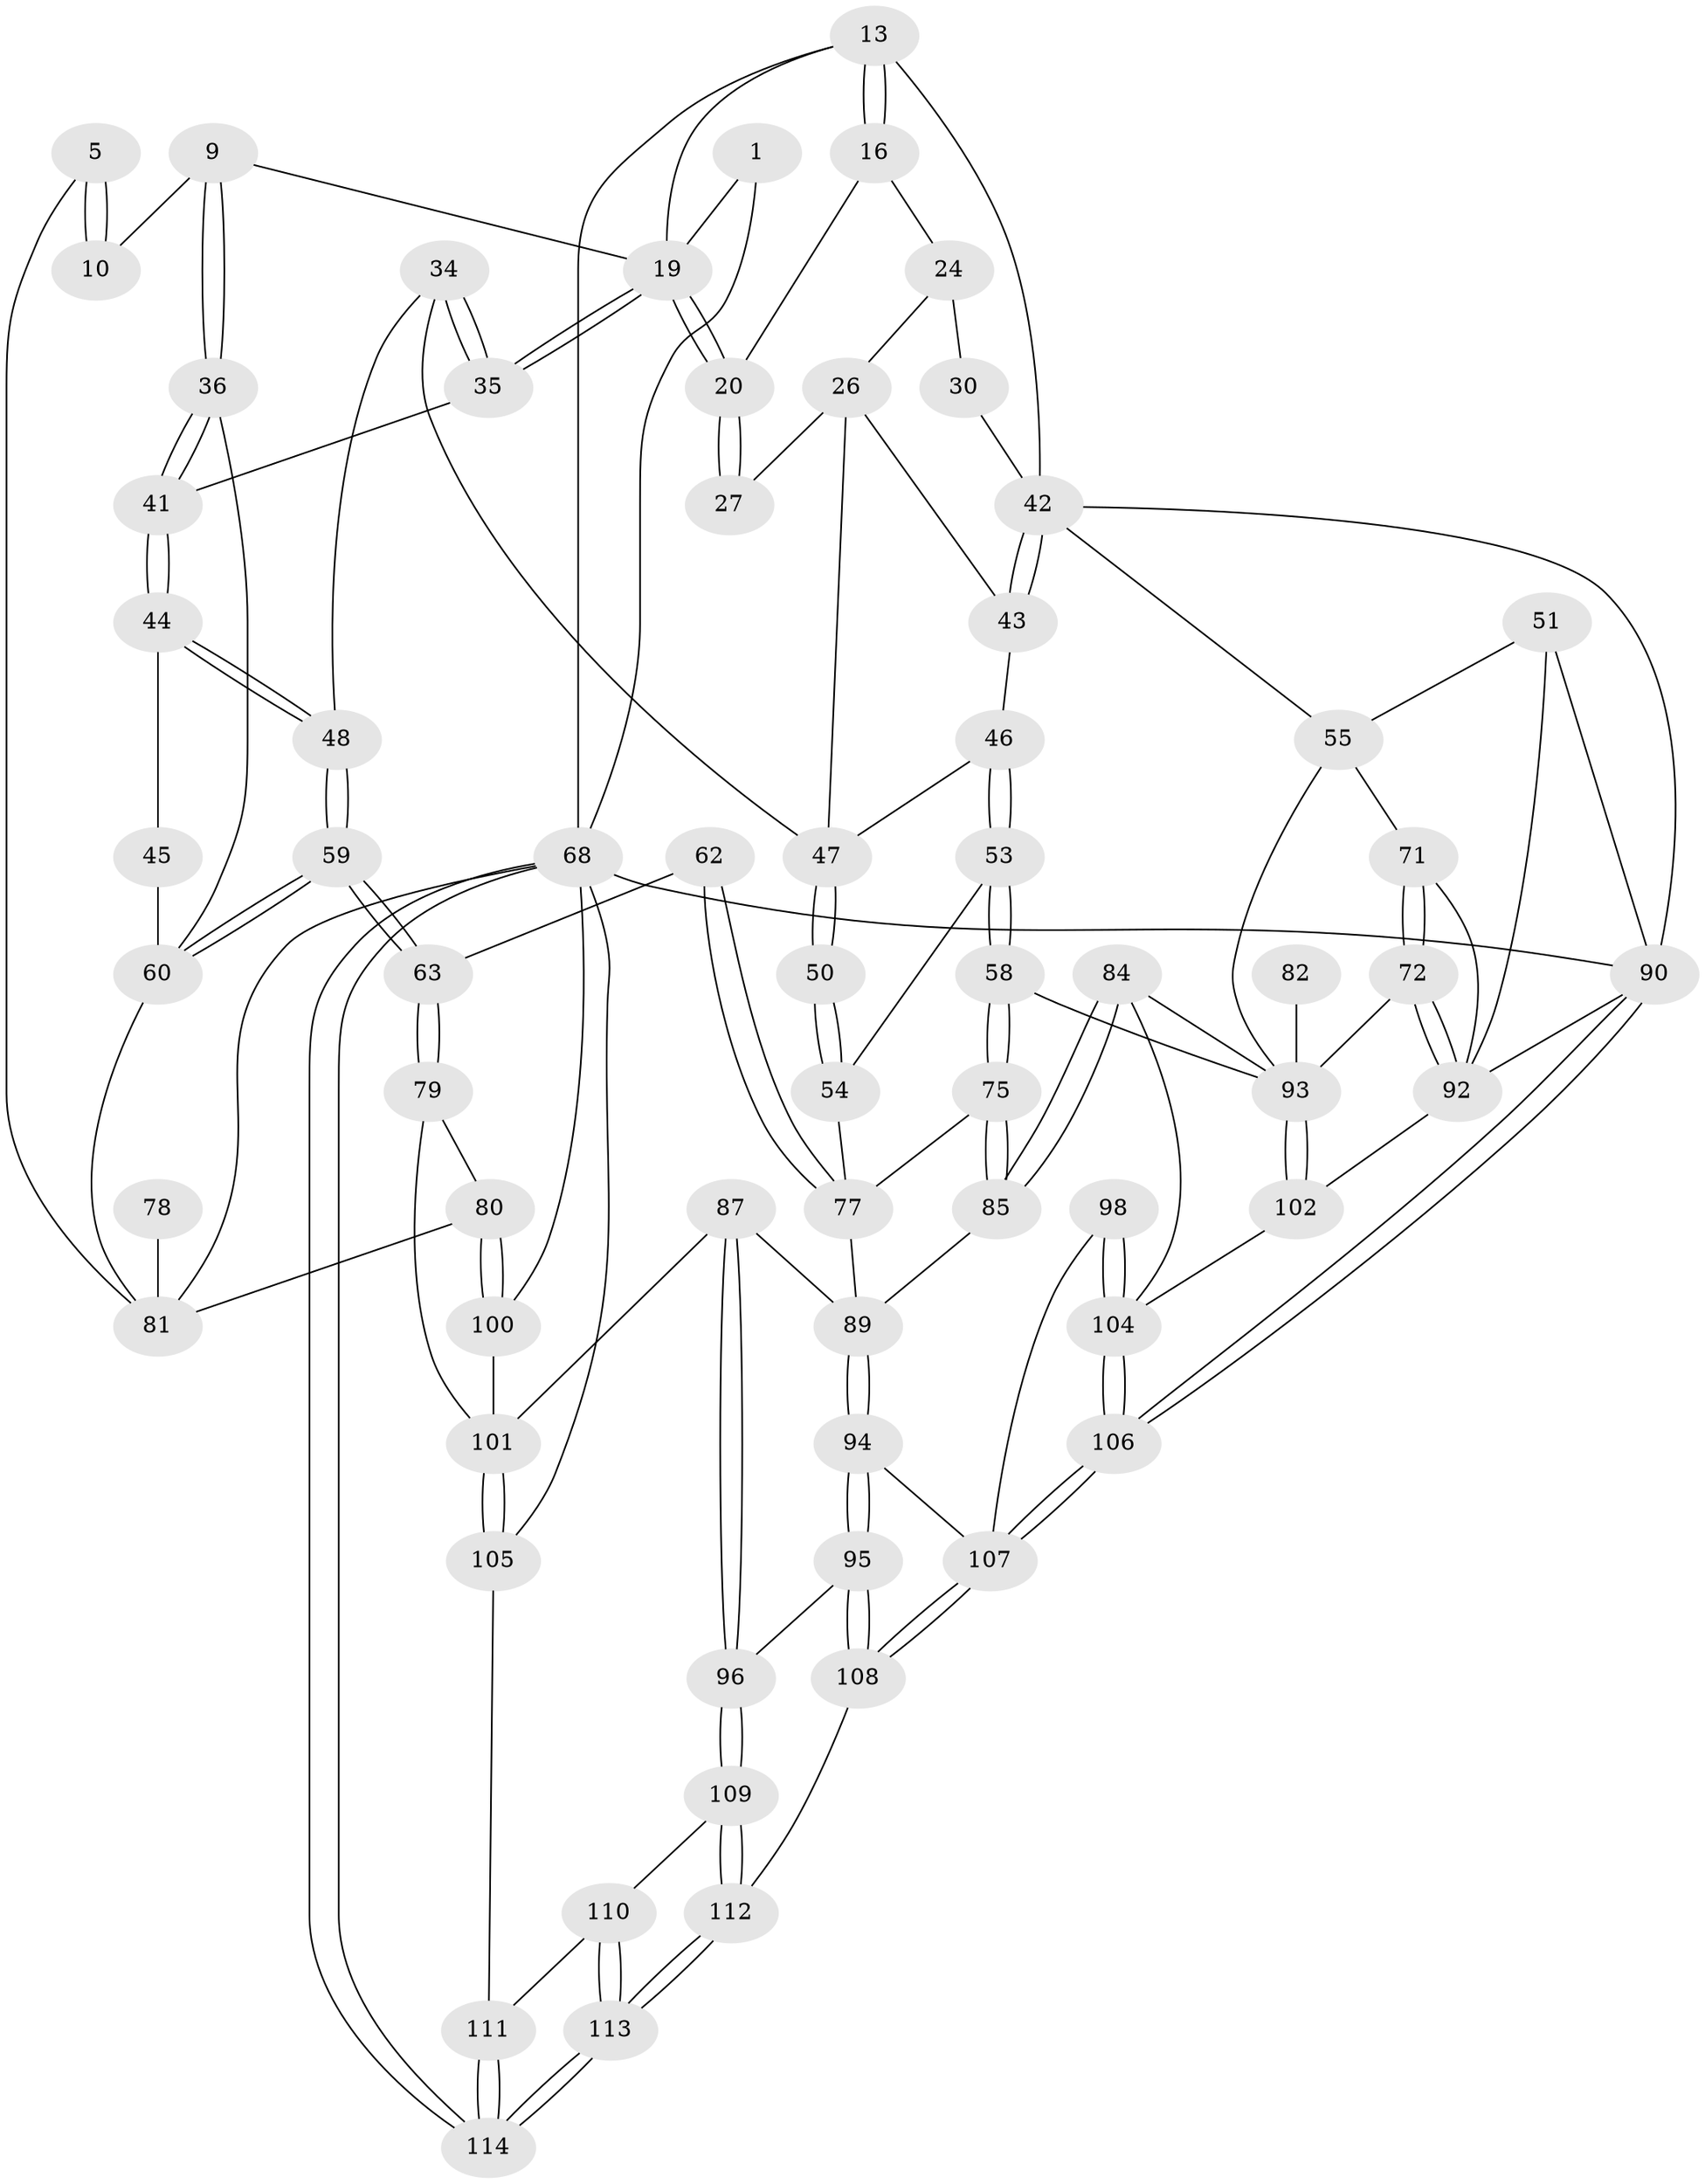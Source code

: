 // original degree distribution, {3: 0.017543859649122806, 4: 0.2543859649122807, 5: 0.49122807017543857, 6: 0.23684210526315788}
// Generated by graph-tools (version 1.1) at 2025/04/03/04/25 22:04:34]
// undirected, 68 vertices, 153 edges
graph export_dot {
graph [start="1"]
  node [color=gray90,style=filled];
  1 [pos="+0.2997698659795632+0.009299705654575715"];
  5 [pos="+0+0"];
  9 [pos="+0.15288968402663886+0.18625641873510157"];
  10 [pos="+0.11193903952124196+0.147660202281801",super="+6"];
  13 [pos="+0.7082453456284761+0",super="+12"];
  16 [pos="+0.6931095364431505+0.036441934232274376"];
  19 [pos="+0.3735992771828676+0.22247087147800074",super="+8+11"];
  20 [pos="+0.39823970608658826+0.2134611507864744",super="+18+17"];
  24 [pos="+0.731847790431006+0.27202560451842167",super="+23"];
  26 [pos="+0.571913473478038+0.21320113419720851",super="+25"];
  27 [pos="+0.5703909297156092+0.20834885732776862"];
  30 [pos="+0.8308204318877781+0.27460921130517585",super="+22"];
  34 [pos="+0.4117895301879552+0.3911302736566887"];
  35 [pos="+0.37566391354915435+0.26593829242532935"];
  36 [pos="+0.15128429523539466+0.23262222874717256"];
  41 [pos="+0.2340347285820719+0.3421677378725064"];
  42 [pos="+0.7974085026517415+0.4586774558575489",super="+31+29+21"];
  43 [pos="+0.6821966047855033+0.39647814652932667"];
  44 [pos="+0.23502073382013147+0.38821583198707316"];
  45 [pos="+0.18474445195201072+0.4316828778709322"];
  46 [pos="+0.6784263630272797+0.3978178260094334"];
  47 [pos="+0.6506356963372035+0.3934479594797801",super="+33"];
  48 [pos="+0.37387246694316373+0.4144692677547663"];
  50 [pos="+0.47428589883472916+0.45628702373294167"];
  51 [pos="+1+0.48071513935187016"];
  53 [pos="+0.5975201310973827+0.5392152997577245"];
  54 [pos="+0.4949238922230962+0.5140049582665983"];
  55 [pos="+0.7941946478542259+0.499562153582465",super="+52"];
  58 [pos="+0.634039637700754+0.5899633566700825"];
  59 [pos="+0.27553866874915683+0.5645034443925657"];
  60 [pos="+0.1576068641377567+0.5246909005742818",super="+49"];
  62 [pos="+0.3256888730764131+0.6025969873483394"];
  63 [pos="+0.2972619599424102+0.5977396716916925"];
  68 [pos="+0+1",super="+3+67"];
  71 [pos="+0.8826273850224082+0.574886758788554"];
  72 [pos="+0.9117560929118085+0.7151302104740663"];
  75 [pos="+0.59417094588346+0.6792099387865569"];
  77 [pos="+0.45213940423119214+0.7172631484015545",super="+76+61"];
  78 [pos="+0.10251874876285802+0.5820817686165555"];
  79 [pos="+0.2847762971365587+0.6479124031760034"];
  80 [pos="+0.16466234026022344+0.7433047646667919"];
  81 [pos="+0.09760432282453306+0.673486271292755",super="+65+69"];
  82 [pos="+0.713551332242174+0.7329709275270256"];
  84 [pos="+0.6151637209752141+0.748244360373812"];
  85 [pos="+0.5896475008053073+0.720794393615025"];
  87 [pos="+0.3570411899998737+0.8398098896892959"];
  89 [pos="+0.49327849956128256+0.7304329129941041",super="+86"];
  90 [pos="+1+1",super="+15+28"];
  92 [pos="+1+0.8406997052923002",super="+91+70"];
  93 [pos="+0.7646782857958165+0.8099186042544462",super="+73+83+74"];
  94 [pos="+0.5308736000846983+0.8893050321978191"];
  95 [pos="+0.47920533407639126+0.9064545968836025"];
  96 [pos="+0.36871471141188394+0.8596870949930445"];
  98 [pos="+0.5774762651076225+0.8777920336806914"];
  100 [pos="+0.17052745533568653+0.7757498468832937"];
  101 [pos="+0.212731440902657+0.8456808260248498",super="+88"];
  102 [pos="+0.7648687705078366+0.8763816677915924"];
  104 [pos="+0.651882208179689+0.9429968847180222",super="+103+97"];
  105 [pos="+0.1888554256293802+0.880833814607991"];
  106 [pos="+0.6864018870757502+1"];
  107 [pos="+0.6148232654158846+1",super="+99"];
  108 [pos="+0.5184558738877639+1"];
  109 [pos="+0.36343070181728393+0.8862008458665888"];
  110 [pos="+0.29506163210503245+0.9580500100427868"];
  111 [pos="+0.21263236138771996+0.9964883935934257"];
  112 [pos="+0.370113660613624+1"];
  113 [pos="+0.2717925803651049+1"];
  114 [pos="+0.19654170715347274+1"];
  1 -- 68;
  1 -- 19;
  5 -- 10 [weight=2];
  5 -- 10;
  5 -- 81;
  9 -- 10;
  9 -- 36;
  9 -- 36;
  9 -- 19;
  13 -- 16;
  13 -- 16;
  13 -- 19;
  13 -- 68;
  13 -- 42;
  16 -- 20;
  16 -- 24;
  19 -- 20 [weight=2];
  19 -- 20;
  19 -- 35;
  19 -- 35;
  20 -- 27 [weight=2];
  20 -- 27;
  24 -- 30 [weight=2];
  24 -- 26;
  26 -- 27;
  26 -- 43;
  26 -- 47;
  30 -- 42 [weight=2];
  34 -- 35;
  34 -- 35;
  34 -- 48;
  34 -- 47;
  35 -- 41;
  36 -- 41;
  36 -- 41;
  36 -- 60;
  41 -- 44;
  41 -- 44;
  42 -- 43;
  42 -- 43;
  42 -- 90 [weight=2];
  42 -- 55;
  43 -- 46;
  44 -- 45;
  44 -- 48;
  44 -- 48;
  45 -- 60 [weight=2];
  46 -- 47;
  46 -- 53;
  46 -- 53;
  47 -- 50 [weight=2];
  47 -- 50;
  48 -- 59;
  48 -- 59;
  50 -- 54;
  50 -- 54;
  51 -- 90;
  51 -- 55;
  51 -- 92;
  53 -- 54;
  53 -- 58;
  53 -- 58;
  54 -- 77;
  55 -- 71;
  55 -- 93;
  58 -- 75;
  58 -- 75;
  58 -- 93;
  59 -- 60;
  59 -- 60;
  59 -- 63;
  59 -- 63;
  60 -- 81 [weight=2];
  62 -- 63;
  62 -- 77 [weight=2];
  62 -- 77;
  63 -- 79;
  63 -- 79;
  68 -- 114;
  68 -- 114;
  68 -- 90 [weight=2];
  68 -- 81 [weight=2];
  68 -- 105;
  68 -- 100;
  71 -- 72;
  71 -- 72;
  71 -- 92;
  72 -- 92;
  72 -- 92;
  72 -- 93;
  75 -- 85;
  75 -- 85;
  75 -- 77;
  77 -- 89;
  78 -- 81 [weight=3];
  79 -- 80;
  79 -- 101;
  80 -- 81;
  80 -- 100;
  80 -- 100;
  82 -- 93 [weight=3];
  84 -- 85;
  84 -- 85;
  84 -- 104;
  84 -- 93;
  85 -- 89;
  87 -- 96;
  87 -- 96;
  87 -- 89;
  87 -- 101;
  89 -- 94;
  89 -- 94;
  90 -- 106;
  90 -- 106;
  90 -- 92;
  92 -- 102;
  93 -- 102;
  93 -- 102;
  94 -- 95;
  94 -- 95;
  94 -- 107;
  95 -- 96;
  95 -- 108;
  95 -- 108;
  96 -- 109;
  96 -- 109;
  98 -- 104 [weight=2];
  98 -- 104;
  98 -- 107;
  100 -- 101;
  101 -- 105;
  101 -- 105;
  102 -- 104;
  104 -- 106;
  104 -- 106;
  105 -- 111;
  106 -- 107;
  106 -- 107;
  107 -- 108;
  107 -- 108;
  108 -- 112;
  109 -- 110;
  109 -- 112;
  109 -- 112;
  110 -- 111;
  110 -- 113;
  110 -- 113;
  111 -- 114;
  111 -- 114;
  112 -- 113;
  112 -- 113;
  113 -- 114;
  113 -- 114;
}
